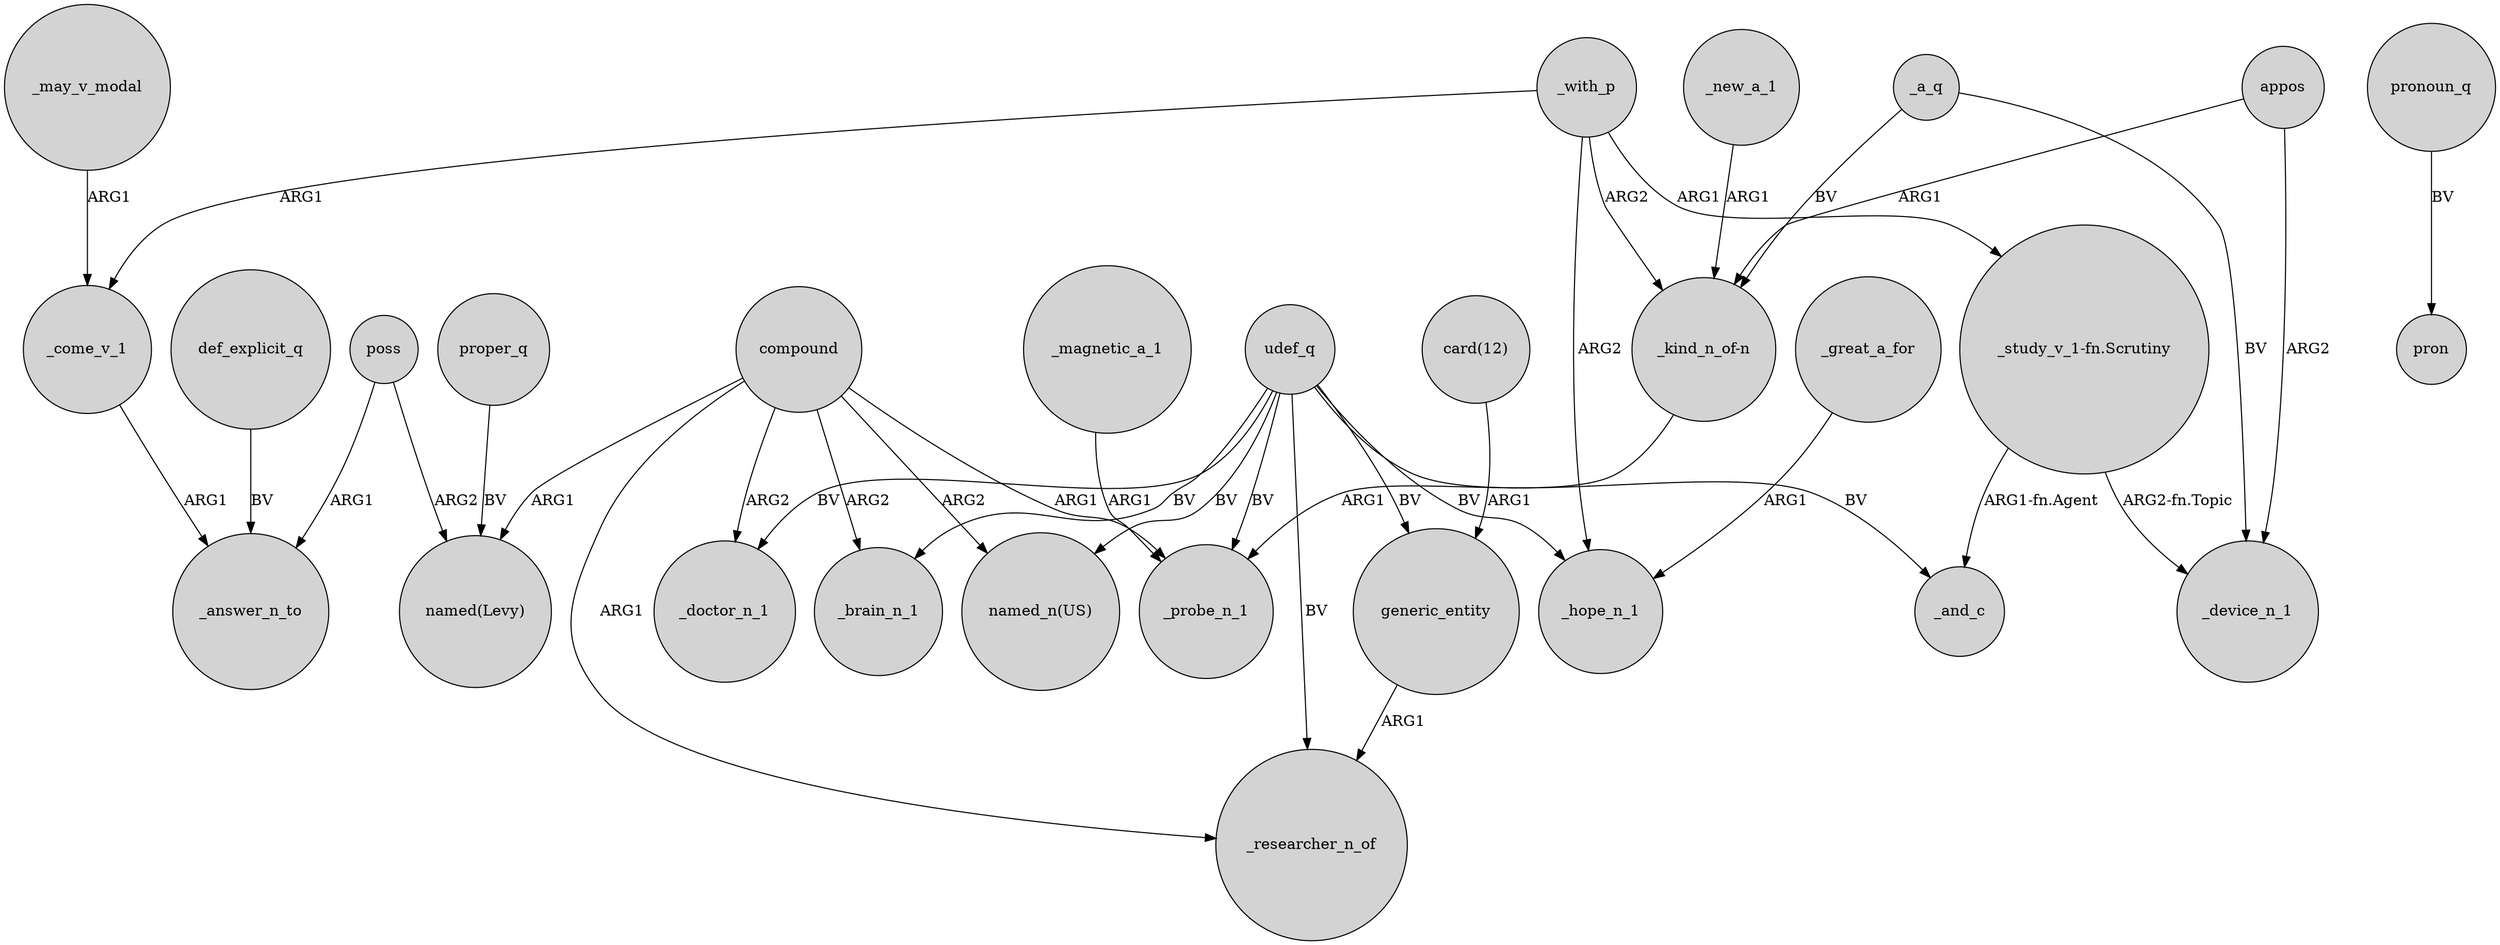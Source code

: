 digraph {
	node [shape=circle style=filled]
	_may_v_modal -> _come_v_1 [label=ARG1]
	compound -> _brain_n_1 [label=ARG2]
	compound -> _doctor_n_1 [label=ARG2]
	_a_q -> _device_n_1 [label=BV]
	udef_q -> "named_n(US)" [label=BV]
	compound -> _researcher_n_of [label=ARG1]
	udef_q -> generic_entity [label=BV]
	_with_p -> _come_v_1 [label=ARG1]
	_magnetic_a_1 -> _probe_n_1 [label=ARG1]
	"_kind_n_of-n" -> _probe_n_1 [label=ARG1]
	"_study_v_1-fn.Scrutiny" -> _device_n_1 [label="ARG2-fn.Topic"]
	_new_a_1 -> "_kind_n_of-n" [label=ARG1]
	appos -> "_kind_n_of-n" [label=ARG1]
	"_study_v_1-fn.Scrutiny" -> _and_c [label="ARG1-fn.Agent"]
	udef_q -> _doctor_n_1 [label=BV]
	compound -> "named_n(US)" [label=ARG2]
	generic_entity -> _researcher_n_of [label=ARG1]
	compound -> _probe_n_1 [label=ARG1]
	pronoun_q -> pron [label=BV]
	_with_p -> _hope_n_1 [label=ARG2]
	udef_q -> _researcher_n_of [label=BV]
	_with_p -> "_study_v_1-fn.Scrutiny" [label=ARG1]
	_come_v_1 -> _answer_n_to [label=ARG1]
	"card(12)" -> generic_entity [label=ARG1]
	appos -> _device_n_1 [label=ARG2]
	compound -> "named(Levy)" [label=ARG1]
	_a_q -> "_kind_n_of-n" [label=BV]
	_great_a_for -> _hope_n_1 [label=ARG1]
	def_explicit_q -> _answer_n_to [label=BV]
	udef_q -> _brain_n_1 [label=BV]
	udef_q -> _and_c [label=BV]
	_with_p -> "_kind_n_of-n" [label=ARG2]
	poss -> "named(Levy)" [label=ARG2]
	udef_q -> _probe_n_1 [label=BV]
	poss -> _answer_n_to [label=ARG1]
	proper_q -> "named(Levy)" [label=BV]
	udef_q -> _hope_n_1 [label=BV]
}
